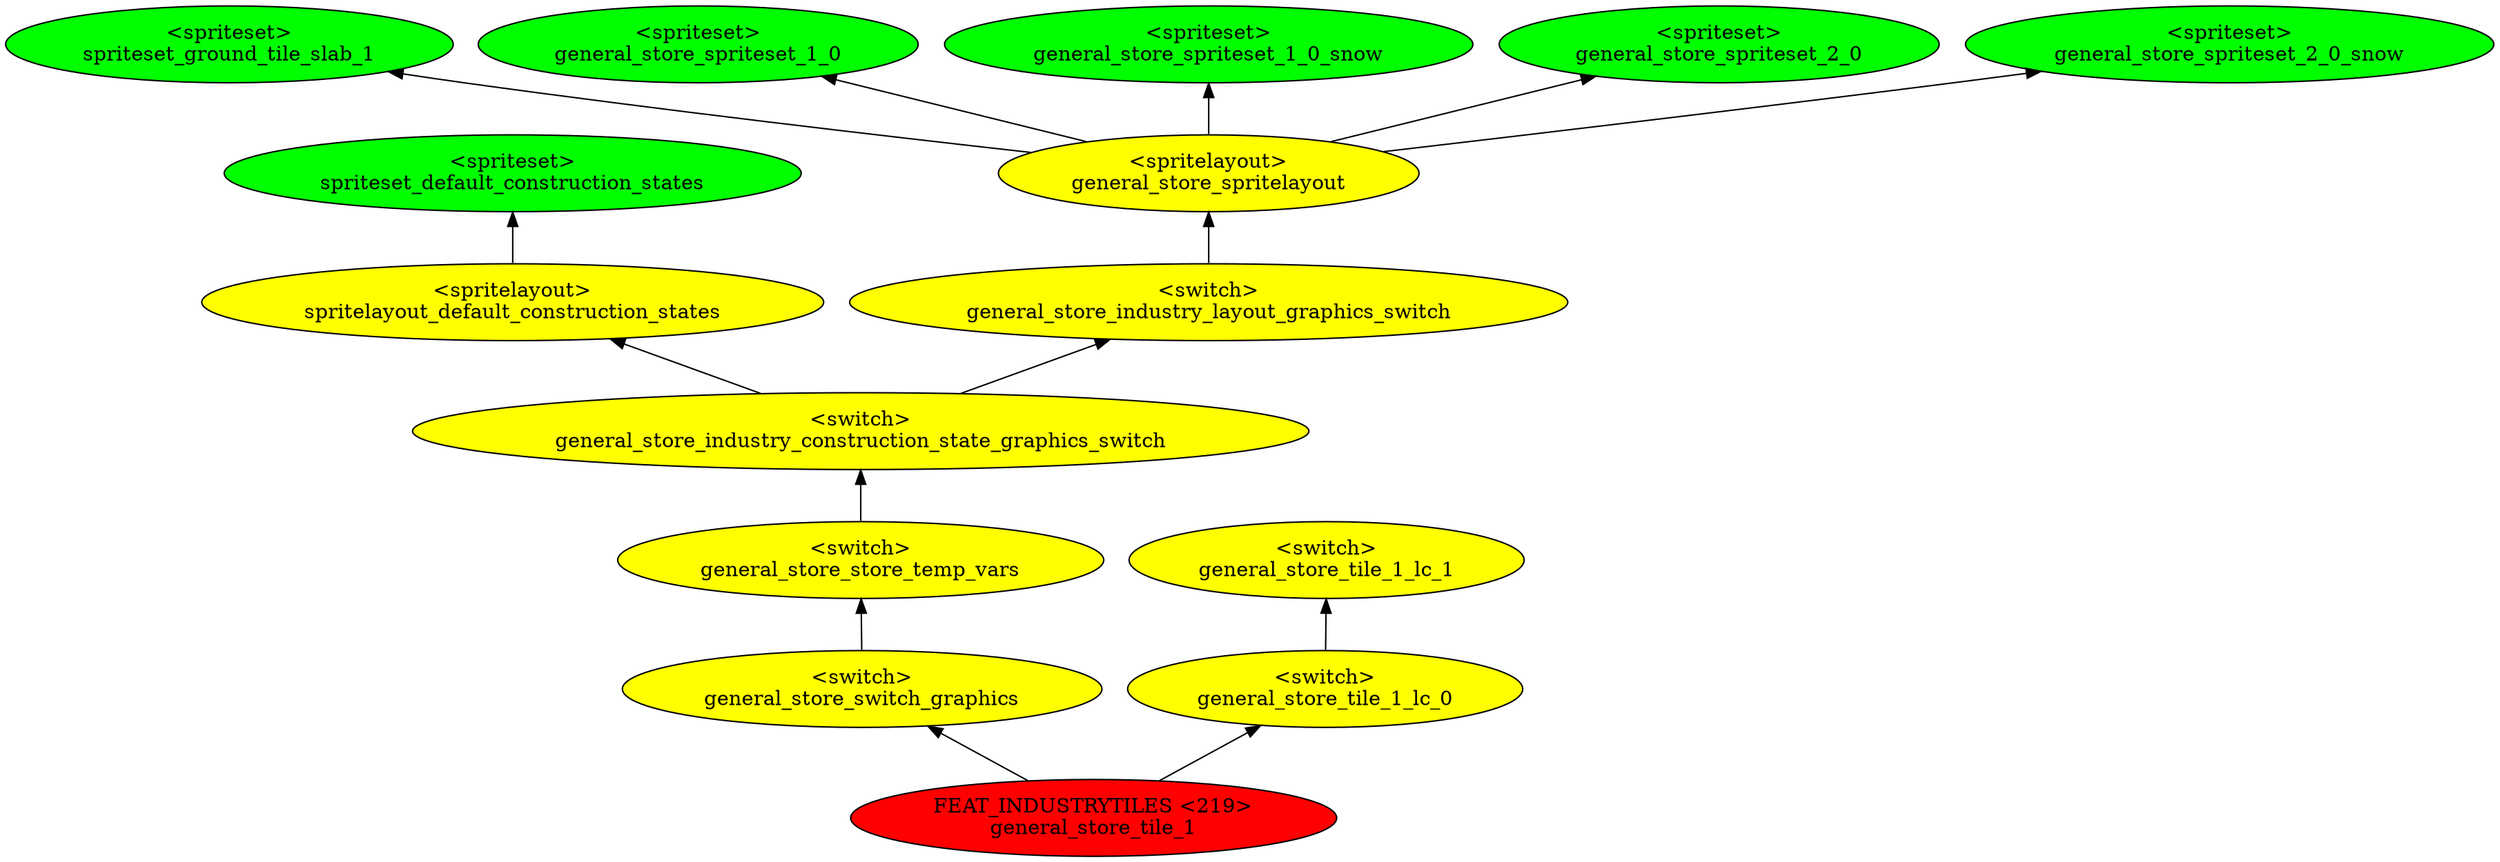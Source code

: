 digraph {
rankdir="BT"
spriteset_default_construction_states [fillcolor=green style="filled" label="<spriteset>\nspriteset_default_construction_states"]
spritelayout_default_construction_states [fillcolor=yellow style="filled" label="<spritelayout>\nspritelayout_default_construction_states"]
spriteset_ground_tile_slab_1 [fillcolor=green style="filled" label="<spriteset>\nspriteset_ground_tile_slab_1"]
general_store_spriteset_1_0 [fillcolor=green style="filled" label="<spriteset>\ngeneral_store_spriteset_1_0"]
general_store_spriteset_1_0_snow [fillcolor=green style="filled" label="<spriteset>\ngeneral_store_spriteset_1_0_snow"]
general_store_spriteset_2_0 [fillcolor=green style="filled" label="<spriteset>\ngeneral_store_spriteset_2_0"]
general_store_spriteset_2_0_snow [fillcolor=green style="filled" label="<spriteset>\ngeneral_store_spriteset_2_0_snow"]
general_store_spritelayout [fillcolor=yellow style="filled" label="<spritelayout>\ngeneral_store_spritelayout"]
general_store_industry_layout_graphics_switch [fillcolor=yellow style="filled" label="<switch>\ngeneral_store_industry_layout_graphics_switch"]
general_store_industry_construction_state_graphics_switch [fillcolor=yellow style="filled" label="<switch>\ngeneral_store_industry_construction_state_graphics_switch"]
general_store_store_temp_vars [fillcolor=yellow style="filled" label="<switch>\ngeneral_store_store_temp_vars"]
general_store_switch_graphics [fillcolor=yellow style="filled" label="<switch>\ngeneral_store_switch_graphics"]
general_store_tile_1_lc_1 [fillcolor=yellow style="filled" label="<switch>\ngeneral_store_tile_1_lc_1"]
general_store_tile_1_lc_0 [fillcolor=yellow style="filled" label="<switch>\ngeneral_store_tile_1_lc_0"]
general_store_tile_1 [fillcolor=red style="filled" label="FEAT_INDUSTRYTILES <219>\ngeneral_store_tile_1"]
general_store_spritelayout->general_store_spriteset_1_0_snow
general_store_spritelayout->general_store_spriteset_1_0
general_store_tile_1->general_store_tile_1_lc_0
general_store_switch_graphics->general_store_store_temp_vars
general_store_industry_construction_state_graphics_switch->spritelayout_default_construction_states
general_store_spritelayout->spriteset_ground_tile_slab_1
general_store_spritelayout->general_store_spriteset_2_0_snow
general_store_industry_layout_graphics_switch->general_store_spritelayout
general_store_tile_1_lc_0->general_store_tile_1_lc_1
general_store_tile_1->general_store_switch_graphics
general_store_industry_construction_state_graphics_switch->general_store_industry_layout_graphics_switch
spritelayout_default_construction_states->spriteset_default_construction_states
general_store_store_temp_vars->general_store_industry_construction_state_graphics_switch
general_store_spritelayout->general_store_spriteset_2_0
}
